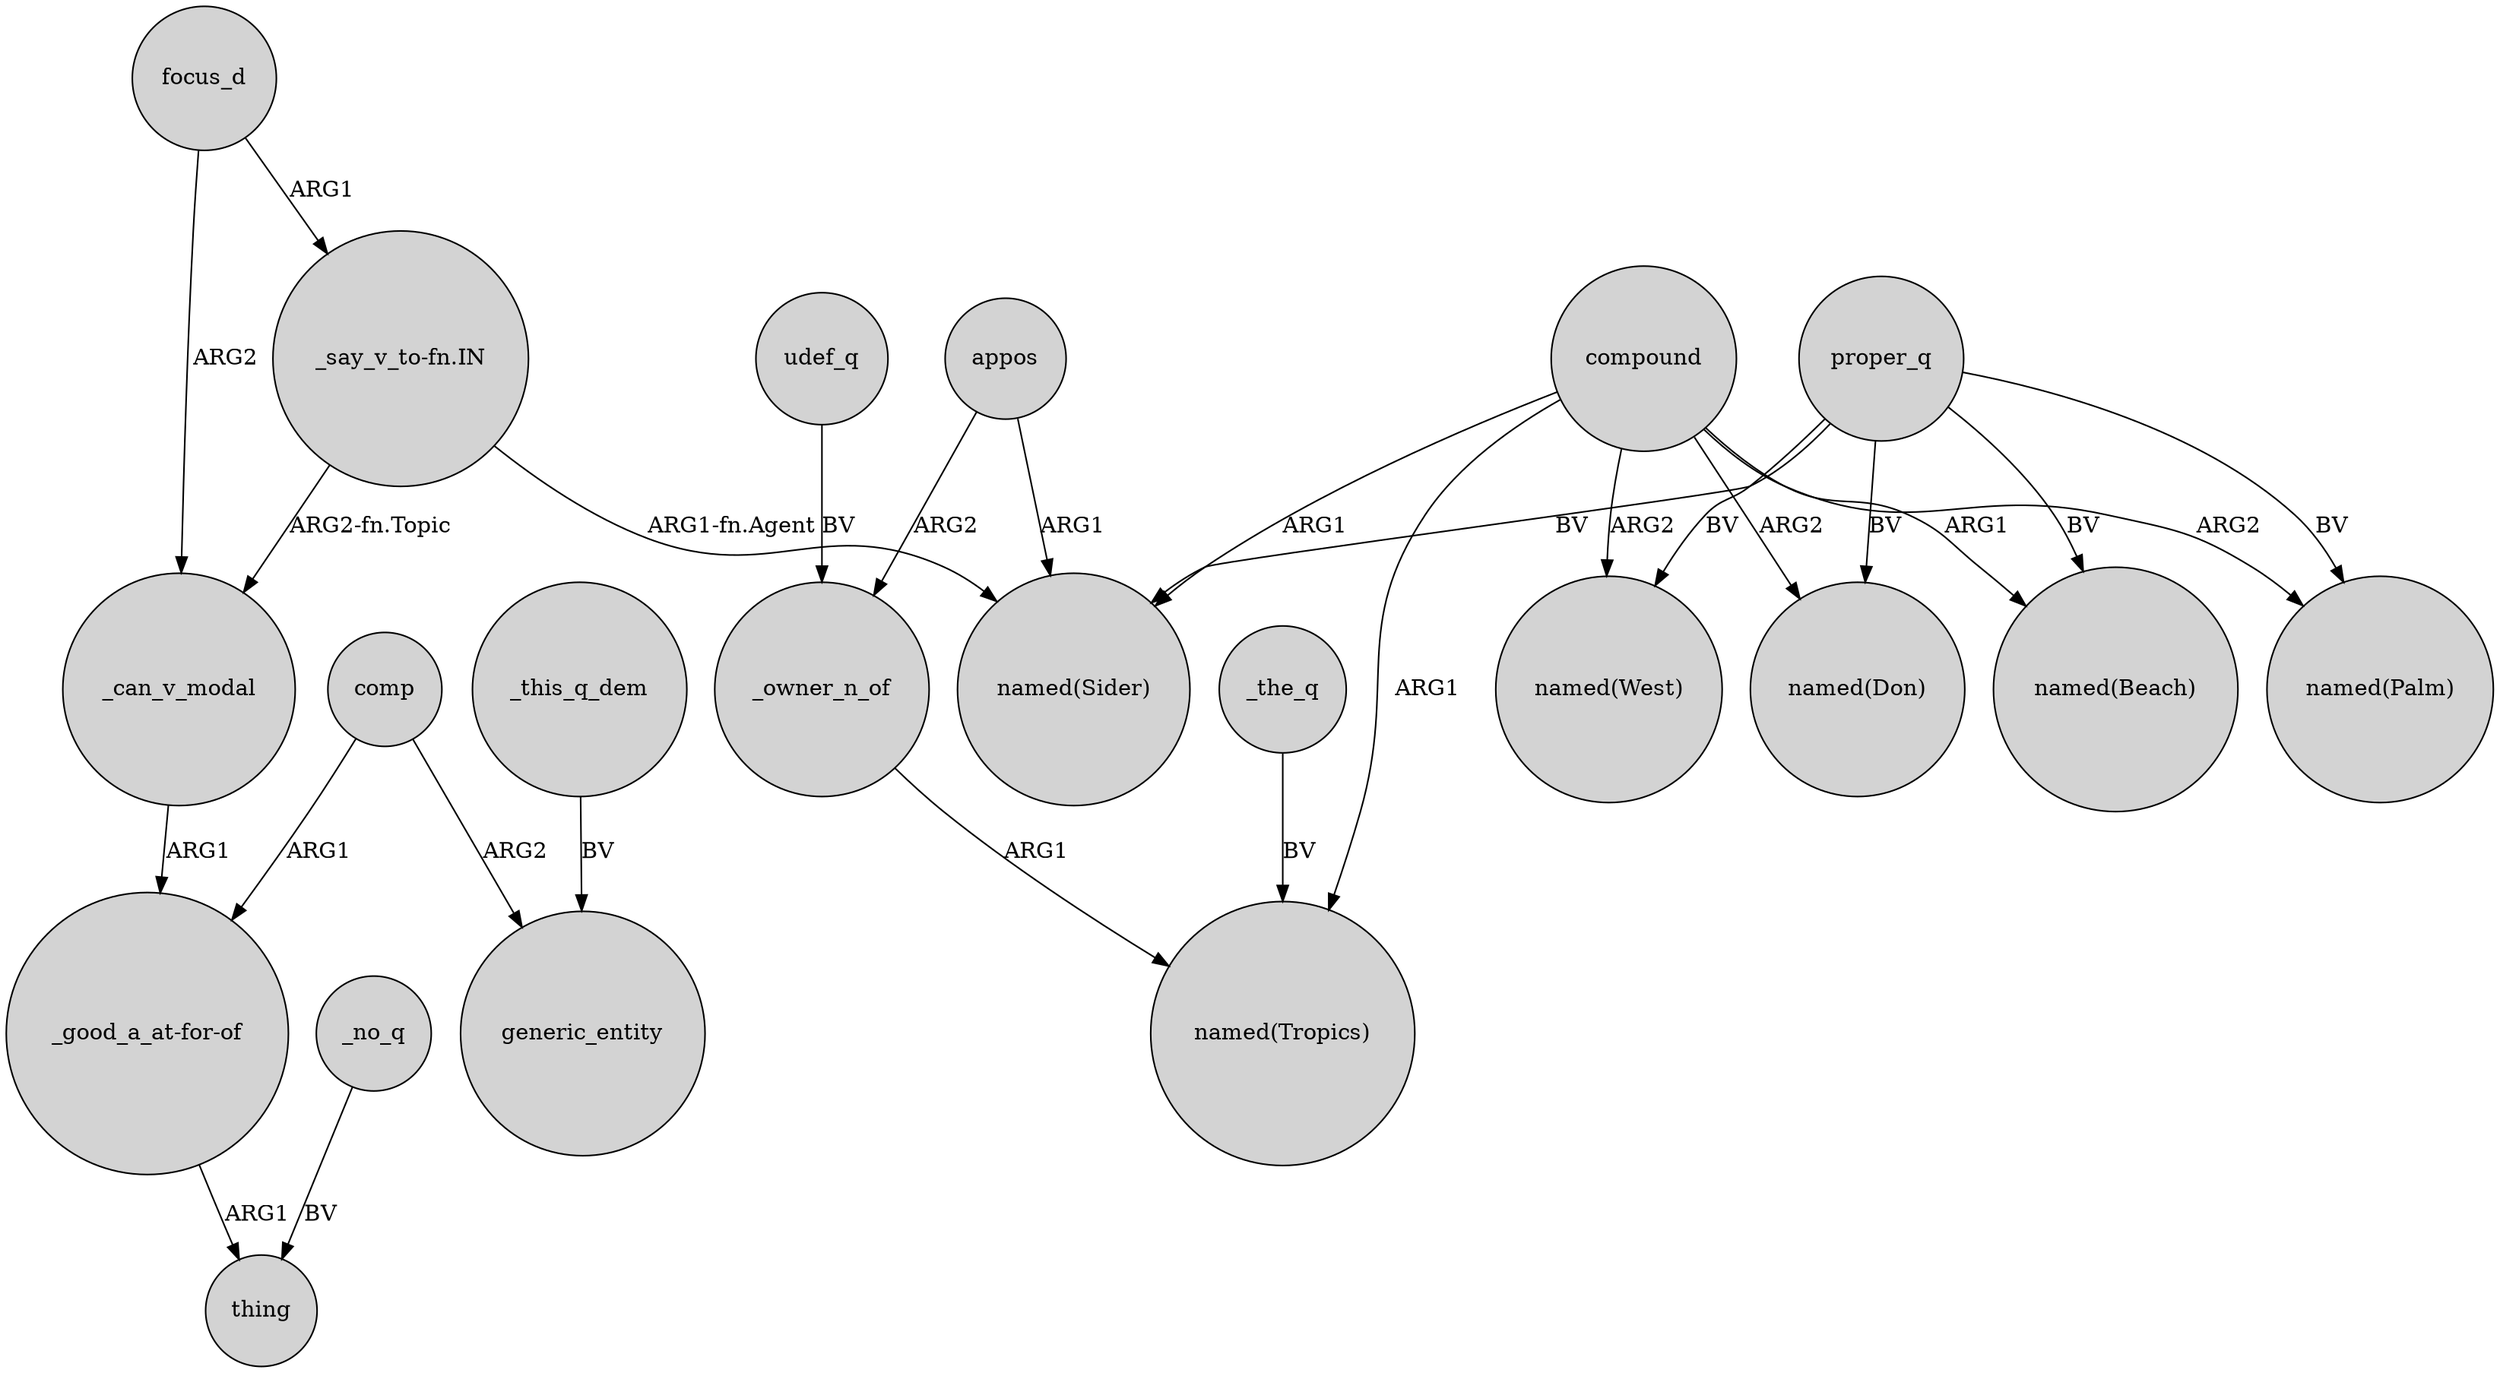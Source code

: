 digraph {
	node [shape=circle style=filled]
	_can_v_modal -> "_good_a_at-for-of" [label=ARG1]
	appos -> _owner_n_of [label=ARG2]
	proper_q -> "named(Don)" [label=BV]
	compound -> "named(West)" [label=ARG2]
	_owner_n_of -> "named(Tropics)" [label=ARG1]
	comp -> "_good_a_at-for-of" [label=ARG1]
	compound -> "named(Don)" [label=ARG2]
	compound -> "named(Beach)" [label=ARG1]
	proper_q -> "named(Beach)" [label=BV]
	proper_q -> "named(West)" [label=BV]
	"_say_v_to-fn.IN" -> "named(Sider)" [label="ARG1-fn.Agent"]
	compound -> "named(Palm)" [label=ARG2]
	_this_q_dem -> generic_entity [label=BV]
	proper_q -> "named(Palm)" [label=BV]
	_no_q -> thing [label=BV]
	compound -> "named(Tropics)" [label=ARG1]
	compound -> "named(Sider)" [label=ARG1]
	_the_q -> "named(Tropics)" [label=BV]
	udef_q -> _owner_n_of [label=BV]
	"_good_a_at-for-of" -> thing [label=ARG1]
	proper_q -> "named(Sider)" [label=BV]
	comp -> generic_entity [label=ARG2]
	appos -> "named(Sider)" [label=ARG1]
	focus_d -> _can_v_modal [label=ARG2]
	"_say_v_to-fn.IN" -> _can_v_modal [label="ARG2-fn.Topic"]
	focus_d -> "_say_v_to-fn.IN" [label=ARG1]
}
